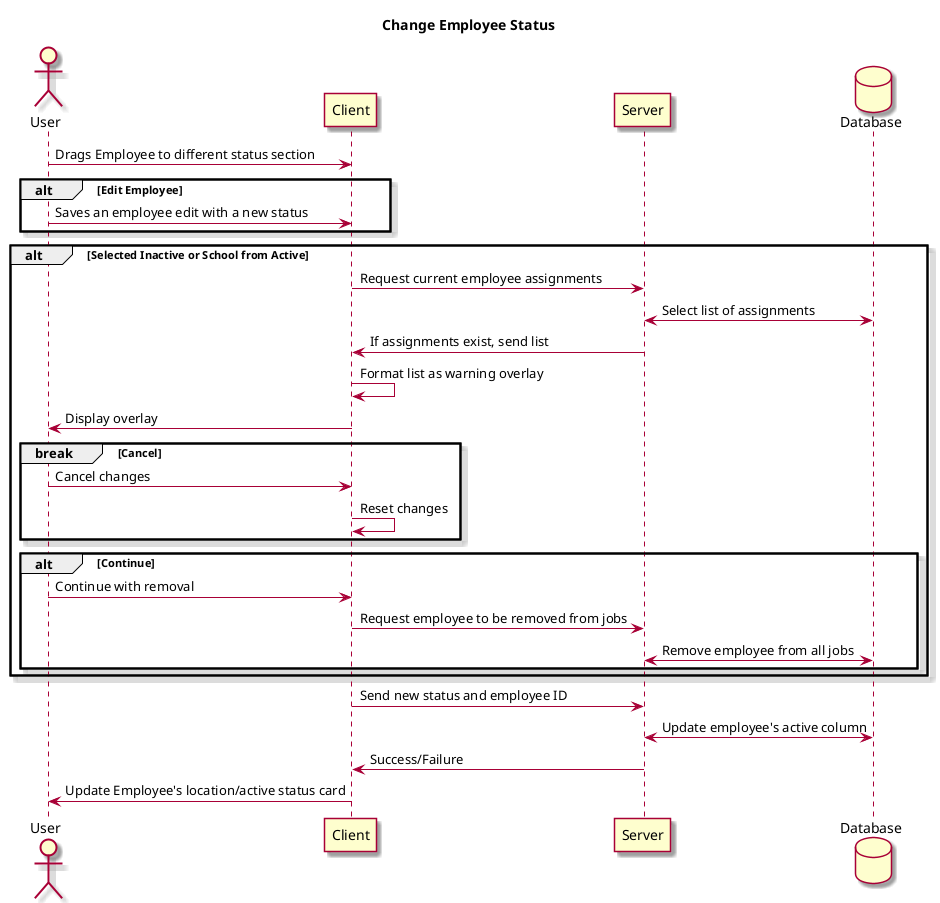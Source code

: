 @startuml
skin rose

title Change Employee Status

Actor User
Participant Client 
Participant Server
Database Database AS DB

User->Client: Drags Employee to different status section
alt Edit Employee
User -> Client: Saves an employee edit with a new status
end
alt Selected Inactive or School from Active
Client -> Server: Request current employee assignments
Server<->DB:Select list of assignments
Server->Client: If assignments exist, send list
Client->Client: Format list as warning overlay
Client->User: Display overlay
break Cancel
User->Client: Cancel changes
Client->Client: Reset changes
end
alt Continue
User->Client: Continue with removal
Client->Server: Request employee to be removed from jobs
Server<->DB: Remove employee from all jobs
end 
end
Client->Server: Send new status and employee ID
Server<->DB: Update employee's active column
Server->Client:Success/Failure
Client->User: Update Employee's location/active status card
@enduml